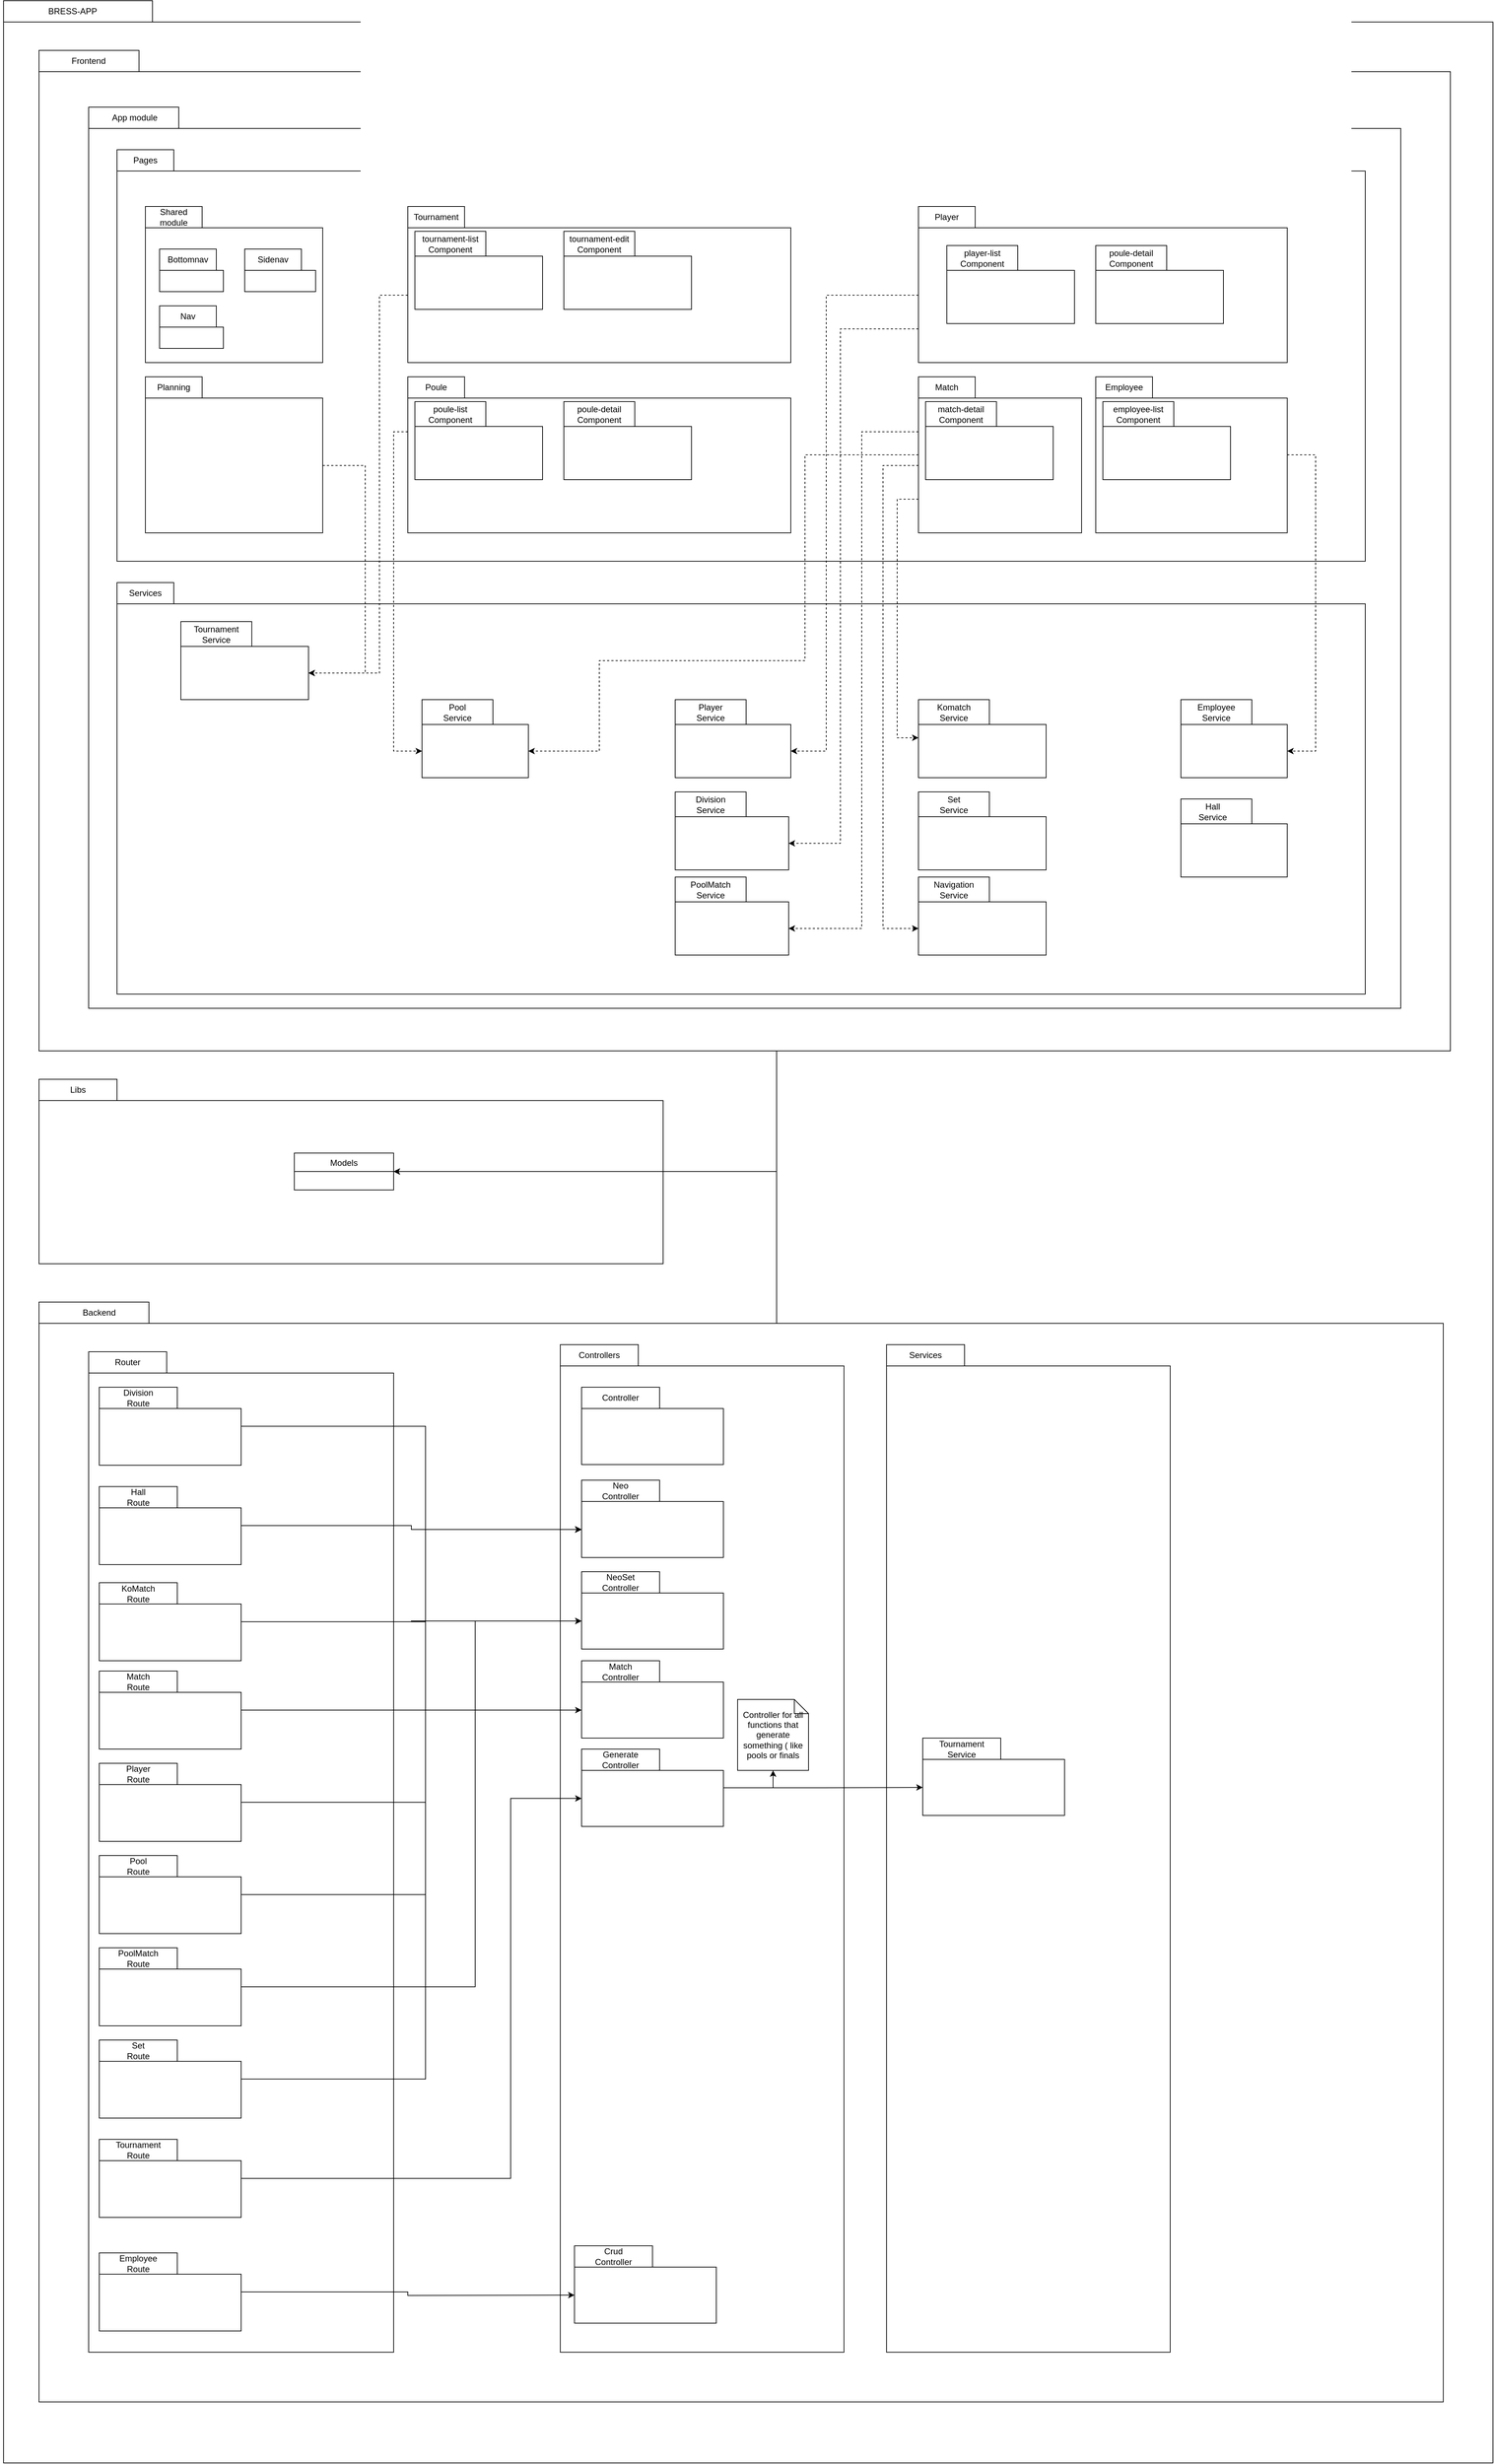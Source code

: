 <mxfile version="16.4.0" type="device"><diagram id="TVcF8Ab2vH-v50gYt-kZ" name="Page-1"><mxGraphModel dx="10307" dy="6936" grid="1" gridSize="10" guides="1" tooltips="1" connect="1" arrows="1" fold="1" page="1" pageScale="1" pageWidth="827" pageHeight="1169" math="0" shadow="0"><root><mxCell id="0"/><mxCell id="1" parent="0"/><mxCell id="Cl4Mh8rTHl_uKGD0696Y-5" value="" style="shape=folder;fontStyle=1;spacingTop=10;tabWidth=45;tabHeight=30;tabPosition=left;html=1;" vertex="1" parent="1"><mxGeometry x="-120" y="-80" width="2100" height="3470" as="geometry"/></mxCell><mxCell id="Cl4Mh8rTHl_uKGD0696Y-3" value="\" style="shape=folder;fontStyle=1;spacingTop=10;tabWidth=80;tabHeight=30;tabPosition=left;html=1;" vertex="1" parent="1"><mxGeometry x="-70" y="-10" width="1990" height="1410" as="geometry"/></mxCell><mxCell id="Cl4Mh8rTHl_uKGD0696Y-4" value="Frontend" style="text;html=1;strokeColor=none;fillColor=none;align=center;verticalAlign=middle;whiteSpace=wrap;rounded=0;" vertex="1" parent="1"><mxGeometry x="-70" y="-10" width="140" height="30" as="geometry"/></mxCell><mxCell id="yj6IoGAznvMuuo-gDIC5-1" value="" style="shape=folder;fontStyle=1;spacingTop=10;tabWidth=80;tabHeight=30;tabPosition=left;html=1;" parent="1" vertex="1"><mxGeometry y="70" width="1850" height="1270" as="geometry"/></mxCell><mxCell id="yj6IoGAznvMuuo-gDIC5-18" value="" style="shape=folder;fontStyle=1;spacingTop=10;tabWidth=80;tabHeight=30;tabPosition=left;html=1;" parent="1" vertex="1"><mxGeometry x="40" y="130" width="1760" height="580" as="geometry"/></mxCell><mxCell id="yj6IoGAznvMuuo-gDIC5-2" value="App module" style="text;html=1;strokeColor=none;fillColor=none;align=center;verticalAlign=middle;whiteSpace=wrap;rounded=0;" parent="1" vertex="1"><mxGeometry y="70" width="130" height="30" as="geometry"/></mxCell><mxCell id="yj6IoGAznvMuuo-gDIC5-3" value="" style="shape=folder;fontStyle=1;spacingTop=10;tabWidth=80;tabHeight=30;tabPosition=left;html=1;" parent="1" vertex="1"><mxGeometry x="80" y="210" width="250" height="220" as="geometry"/></mxCell><mxCell id="yj6IoGAznvMuuo-gDIC5-4" value="Shared module" style="text;html=1;strokeColor=none;fillColor=none;align=center;verticalAlign=middle;whiteSpace=wrap;rounded=0;" parent="1" vertex="1"><mxGeometry x="80" y="210" width="80" height="30" as="geometry"/></mxCell><mxCell id="yj6IoGAznvMuuo-gDIC5-5" value="" style="shape=folder;fontStyle=1;spacingTop=10;tabWidth=80;tabHeight=30;tabPosition=left;html=1;" parent="1" vertex="1"><mxGeometry x="100" y="270" width="90" height="60" as="geometry"/></mxCell><mxCell id="yj6IoGAznvMuuo-gDIC5-6" value="Bottomnav" style="text;html=1;strokeColor=none;fillColor=none;align=center;verticalAlign=middle;whiteSpace=wrap;rounded=0;" parent="1" vertex="1"><mxGeometry x="100" y="270" width="80" height="30" as="geometry"/></mxCell><mxCell id="yj6IoGAznvMuuo-gDIC5-7" value="" style="shape=folder;fontStyle=1;spacingTop=10;tabWidth=80;tabHeight=30;tabPosition=left;html=1;" parent="1" vertex="1"><mxGeometry x="100" y="350" width="90" height="60" as="geometry"/></mxCell><mxCell id="yj6IoGAznvMuuo-gDIC5-8" value="Nav" style="text;html=1;strokeColor=none;fillColor=none;align=center;verticalAlign=middle;whiteSpace=wrap;rounded=0;" parent="1" vertex="1"><mxGeometry x="100" y="350" width="80" height="30" as="geometry"/></mxCell><mxCell id="yj6IoGAznvMuuo-gDIC5-9" value="" style="shape=folder;fontStyle=1;spacingTop=10;tabWidth=80;tabHeight=30;tabPosition=left;html=1;" parent="1" vertex="1"><mxGeometry x="220" y="270" width="100" height="60" as="geometry"/></mxCell><mxCell id="yj6IoGAznvMuuo-gDIC5-10" value="Sidenav" style="text;html=1;strokeColor=none;fillColor=none;align=center;verticalAlign=middle;whiteSpace=wrap;rounded=0;" parent="1" vertex="1"><mxGeometry x="220" y="270" width="80" height="30" as="geometry"/></mxCell><mxCell id="yj6IoGAznvMuuo-gDIC5-12" value="" style="shape=folder;fontStyle=1;spacingTop=10;tabWidth=80;tabHeight=30;tabPosition=left;html=1;" parent="1" vertex="1"><mxGeometry x="450" y="210" width="540" height="220" as="geometry"/></mxCell><mxCell id="yj6IoGAznvMuuo-gDIC5-13" value="Tournament" style="text;html=1;strokeColor=none;fillColor=none;align=center;verticalAlign=middle;whiteSpace=wrap;rounded=0;" parent="1" vertex="1"><mxGeometry x="450" y="210" width="80" height="30" as="geometry"/></mxCell><mxCell id="yj6IoGAznvMuuo-gDIC5-14" value="" style="shape=folder;fontStyle=1;spacingTop=10;tabWidth=100;tabHeight=35;tabPosition=left;html=1;" parent="1" vertex="1"><mxGeometry x="460" y="245" width="180" height="110" as="geometry"/></mxCell><mxCell id="yj6IoGAznvMuuo-gDIC5-15" value="tournament-list&lt;br&gt;Component" style="text;html=1;strokeColor=none;fillColor=none;align=center;verticalAlign=middle;whiteSpace=wrap;rounded=0;" parent="1" vertex="1"><mxGeometry x="460" y="245" width="100" height="35" as="geometry"/></mxCell><mxCell id="yj6IoGAznvMuuo-gDIC5-16" value="" style="shape=folder;fontStyle=1;spacingTop=10;tabWidth=100;tabHeight=35;tabPosition=left;html=1;" parent="1" vertex="1"><mxGeometry x="670" y="245" width="180" height="110" as="geometry"/></mxCell><mxCell id="yj6IoGAznvMuuo-gDIC5-17" value="tournament-edit&lt;br&gt;Component" style="text;html=1;strokeColor=none;fillColor=none;align=center;verticalAlign=middle;whiteSpace=wrap;rounded=0;" parent="1" vertex="1"><mxGeometry x="670" y="245" width="100" height="35" as="geometry"/></mxCell><mxCell id="yj6IoGAznvMuuo-gDIC5-19" value="Pages" style="text;html=1;strokeColor=none;fillColor=none;align=center;verticalAlign=middle;whiteSpace=wrap;rounded=0;" parent="1" vertex="1"><mxGeometry x="40" y="130" width="80" height="30" as="geometry"/></mxCell><mxCell id="yj6IoGAznvMuuo-gDIC5-20" value="" style="shape=folder;fontStyle=1;spacingTop=10;tabWidth=80;tabHeight=30;tabPosition=left;html=1;" parent="1" vertex="1"><mxGeometry x="450" y="450" width="540" height="220" as="geometry"/></mxCell><mxCell id="yj6IoGAznvMuuo-gDIC5-21" value="Poule" style="text;html=1;strokeColor=none;fillColor=none;align=center;verticalAlign=middle;whiteSpace=wrap;rounded=0;" parent="1" vertex="1"><mxGeometry x="450" y="450" width="80" height="30" as="geometry"/></mxCell><mxCell id="yj6IoGAznvMuuo-gDIC5-22" value="" style="shape=folder;fontStyle=1;spacingTop=10;tabWidth=100;tabHeight=35;tabPosition=left;html=1;" parent="1" vertex="1"><mxGeometry x="460" y="485" width="180" height="110" as="geometry"/></mxCell><mxCell id="yj6IoGAznvMuuo-gDIC5-23" value="poule-list&lt;br&gt;Component" style="text;html=1;strokeColor=none;fillColor=none;align=center;verticalAlign=middle;whiteSpace=wrap;rounded=0;" parent="1" vertex="1"><mxGeometry x="460" y="485" width="100" height="35" as="geometry"/></mxCell><mxCell id="yj6IoGAznvMuuo-gDIC5-24" value="" style="shape=folder;fontStyle=1;spacingTop=10;tabWidth=100;tabHeight=35;tabPosition=left;html=1;" parent="1" vertex="1"><mxGeometry x="670" y="485" width="180" height="110" as="geometry"/></mxCell><mxCell id="yj6IoGAznvMuuo-gDIC5-25" value="poule-detail&lt;br&gt;Component" style="text;html=1;strokeColor=none;fillColor=none;align=center;verticalAlign=middle;whiteSpace=wrap;rounded=0;" parent="1" vertex="1"><mxGeometry x="670" y="485" width="100" height="35" as="geometry"/></mxCell><mxCell id="yj6IoGAznvMuuo-gDIC5-26" value="" style="shape=folder;fontStyle=1;spacingTop=10;tabWidth=80;tabHeight=30;tabPosition=left;html=1;" parent="1" vertex="1"><mxGeometry x="1170" y="210" width="520" height="220" as="geometry"/></mxCell><mxCell id="yj6IoGAznvMuuo-gDIC5-27" value="Player" style="text;html=1;strokeColor=none;fillColor=none;align=center;verticalAlign=middle;whiteSpace=wrap;rounded=0;" parent="1" vertex="1"><mxGeometry x="1170" y="210" width="80" height="30" as="geometry"/></mxCell><mxCell id="yj6IoGAznvMuuo-gDIC5-28" value="" style="shape=folder;fontStyle=1;spacingTop=10;tabWidth=100;tabHeight=35;tabPosition=left;html=1;" parent="1" vertex="1"><mxGeometry x="1210" y="265" width="180" height="110" as="geometry"/></mxCell><mxCell id="yj6IoGAznvMuuo-gDIC5-29" value="player-list&lt;br&gt;Component" style="text;html=1;strokeColor=none;fillColor=none;align=center;verticalAlign=middle;whiteSpace=wrap;rounded=0;" parent="1" vertex="1"><mxGeometry x="1210" y="265" width="100" height="35" as="geometry"/></mxCell><mxCell id="yj6IoGAznvMuuo-gDIC5-30" value="" style="shape=folder;fontStyle=1;spacingTop=10;tabWidth=100;tabHeight=35;tabPosition=left;html=1;" parent="1" vertex="1"><mxGeometry x="1420" y="265" width="180" height="110" as="geometry"/></mxCell><mxCell id="yj6IoGAznvMuuo-gDIC5-31" value="poule-detail&lt;br&gt;Component" style="text;html=1;strokeColor=none;fillColor=none;align=center;verticalAlign=middle;whiteSpace=wrap;rounded=0;" parent="1" vertex="1"><mxGeometry x="1420" y="265" width="100" height="35" as="geometry"/></mxCell><mxCell id="yj6IoGAznvMuuo-gDIC5-32" value="" style="shape=folder;fontStyle=1;spacingTop=10;tabWidth=80;tabHeight=30;tabPosition=left;html=1;" parent="1" vertex="1"><mxGeometry x="80" y="450" width="250" height="220" as="geometry"/></mxCell><mxCell id="yj6IoGAznvMuuo-gDIC5-33" value="Planning" style="text;html=1;strokeColor=none;fillColor=none;align=center;verticalAlign=middle;whiteSpace=wrap;rounded=0;" parent="1" vertex="1"><mxGeometry x="80" y="450" width="80" height="30" as="geometry"/></mxCell><mxCell id="yj6IoGAznvMuuo-gDIC5-43" value="" style="shape=folder;fontStyle=1;spacingTop=10;tabWidth=80;tabHeight=30;tabPosition=left;html=1;" parent="1" vertex="1"><mxGeometry x="1170" y="450" width="230" height="220" as="geometry"/></mxCell><mxCell id="yj6IoGAznvMuuo-gDIC5-44" value="Match" style="text;html=1;strokeColor=none;fillColor=none;align=center;verticalAlign=middle;whiteSpace=wrap;rounded=0;" parent="1" vertex="1"><mxGeometry x="1170" y="450" width="80" height="30" as="geometry"/></mxCell><mxCell id="yj6IoGAznvMuuo-gDIC5-45" value="" style="shape=folder;fontStyle=1;spacingTop=10;tabWidth=100;tabHeight=35;tabPosition=left;html=1;" parent="1" vertex="1"><mxGeometry x="1180" y="485" width="180" height="110" as="geometry"/></mxCell><mxCell id="yj6IoGAznvMuuo-gDIC5-46" value="match-detail&lt;br&gt;Component" style="text;html=1;strokeColor=none;fillColor=none;align=center;verticalAlign=middle;whiteSpace=wrap;rounded=0;" parent="1" vertex="1"><mxGeometry x="1180" y="485" width="100" height="35" as="geometry"/></mxCell><mxCell id="yj6IoGAznvMuuo-gDIC5-49" value="" style="shape=folder;fontStyle=1;spacingTop=10;tabWidth=80;tabHeight=30;tabPosition=left;html=1;" parent="1" vertex="1"><mxGeometry x="1420" y="450" width="270" height="220" as="geometry"/></mxCell><mxCell id="yj6IoGAznvMuuo-gDIC5-50" value="Employee" style="text;html=1;strokeColor=none;fillColor=none;align=center;verticalAlign=middle;whiteSpace=wrap;rounded=0;" parent="1" vertex="1"><mxGeometry x="1420" y="450" width="80" height="30" as="geometry"/></mxCell><mxCell id="yj6IoGAznvMuuo-gDIC5-51" value="" style="shape=folder;fontStyle=1;spacingTop=10;tabWidth=100;tabHeight=35;tabPosition=left;html=1;" parent="1" vertex="1"><mxGeometry x="1430" y="485" width="180" height="110" as="geometry"/></mxCell><mxCell id="yj6IoGAznvMuuo-gDIC5-52" value="employee-list&lt;br&gt;Component" style="text;html=1;strokeColor=none;fillColor=none;align=center;verticalAlign=middle;whiteSpace=wrap;rounded=0;" parent="1" vertex="1"><mxGeometry x="1430" y="485" width="100" height="35" as="geometry"/></mxCell><mxCell id="yj6IoGAznvMuuo-gDIC5-54" value="" style="shape=folder;fontStyle=1;spacingTop=10;tabWidth=80;tabHeight=30;tabPosition=left;html=1;" parent="1" vertex="1"><mxGeometry x="40" y="740" width="1760" height="580" as="geometry"/></mxCell><mxCell id="yj6IoGAznvMuuo-gDIC5-55" value="Services" style="text;html=1;strokeColor=none;fillColor=none;align=center;verticalAlign=middle;whiteSpace=wrap;rounded=0;" parent="1" vertex="1"><mxGeometry x="40" y="740" width="80" height="30" as="geometry"/></mxCell><mxCell id="yj6IoGAznvMuuo-gDIC5-90" style="edgeStyle=orthogonalEdgeStyle;rounded=0;orthogonalLoop=1;jettySize=auto;html=1;entryX=0;entryY=0;entryDx=0;entryDy=72.5;entryPerimeter=0;dashed=1;exitX=0;exitY=0;exitDx=0;exitDy=77.5;exitPerimeter=0;" parent="1" source="yj6IoGAznvMuuo-gDIC5-20" target="yj6IoGAznvMuuo-gDIC5-81" edge="1"><mxGeometry relative="1" as="geometry"><Array as="points"><mxPoint x="430" y="528"/><mxPoint x="430" y="978"/></Array></mxGeometry></mxCell><mxCell id="yj6IoGAznvMuuo-gDIC5-66" value="" style="shape=folder;fontStyle=1;spacingTop=10;tabWidth=100;tabHeight=35;tabPosition=left;html=1;" parent="1" vertex="1"><mxGeometry x="1540" y="905" width="150" height="110" as="geometry"/></mxCell><mxCell id="yj6IoGAznvMuuo-gDIC5-67" value="Employee&lt;br&gt;Service" style="text;html=1;strokeColor=none;fillColor=none;align=center;verticalAlign=middle;whiteSpace=wrap;rounded=0;" parent="1" vertex="1"><mxGeometry x="1540" y="905" width="100" height="35" as="geometry"/></mxCell><mxCell id="yj6IoGAznvMuuo-gDIC5-68" value="" style="shape=folder;fontStyle=1;spacingTop=10;tabWidth=100;tabHeight=35;tabPosition=left;html=1;" parent="1" vertex="1"><mxGeometry x="1540" y="1045" width="150" height="110" as="geometry"/></mxCell><mxCell id="yj6IoGAznvMuuo-gDIC5-69" value="Hall&lt;br&gt;Service" style="text;html=1;strokeColor=none;fillColor=none;align=center;verticalAlign=middle;whiteSpace=wrap;rounded=0;" parent="1" vertex="1"><mxGeometry x="1540" y="1045" width="90" height="35" as="geometry"/></mxCell><mxCell id="yj6IoGAznvMuuo-gDIC5-70" value="" style="shape=folder;fontStyle=1;spacingTop=10;tabWidth=100;tabHeight=35;tabPosition=left;html=1;" parent="1" vertex="1"><mxGeometry x="827" y="1035" width="160" height="110" as="geometry"/></mxCell><mxCell id="yj6IoGAznvMuuo-gDIC5-71" value="Division&lt;br&gt;Service" style="text;html=1;strokeColor=none;fillColor=none;align=center;verticalAlign=middle;whiteSpace=wrap;rounded=0;" parent="1" vertex="1"><mxGeometry x="827" y="1035" width="100" height="35" as="geometry"/></mxCell><mxCell id="yj6IoGAznvMuuo-gDIC5-73" value="" style="shape=folder;fontStyle=1;spacingTop=10;tabWidth=100;tabHeight=35;tabPosition=left;html=1;" parent="1" vertex="1"><mxGeometry x="1170" y="905" width="180" height="110" as="geometry"/></mxCell><mxCell id="yj6IoGAznvMuuo-gDIC5-74" value="Komatch&lt;br&gt;Service" style="text;html=1;strokeColor=none;fillColor=none;align=center;verticalAlign=middle;whiteSpace=wrap;rounded=0;" parent="1" vertex="1"><mxGeometry x="1170" y="905" width="100" height="35" as="geometry"/></mxCell><mxCell id="yj6IoGAznvMuuo-gDIC5-75" value="" style="shape=folder;fontStyle=1;spacingTop=10;tabWidth=100;tabHeight=35;tabPosition=left;html=1;" parent="1" vertex="1"><mxGeometry x="1170" y="1155" width="180" height="110" as="geometry"/></mxCell><mxCell id="yj6IoGAznvMuuo-gDIC5-76" value="Navigation&lt;br&gt;Service" style="text;html=1;strokeColor=none;fillColor=none;align=center;verticalAlign=middle;whiteSpace=wrap;rounded=0;" parent="1" vertex="1"><mxGeometry x="1170" y="1155" width="100" height="35" as="geometry"/></mxCell><mxCell id="yj6IoGAznvMuuo-gDIC5-77" value="" style="shape=folder;fontStyle=1;spacingTop=10;tabWidth=100;tabHeight=35;tabPosition=left;html=1;" parent="1" vertex="1"><mxGeometry x="827" y="905" width="163" height="110" as="geometry"/></mxCell><mxCell id="yj6IoGAznvMuuo-gDIC5-78" value="Player&lt;br&gt;Service" style="text;html=1;strokeColor=none;fillColor=none;align=center;verticalAlign=middle;whiteSpace=wrap;rounded=0;" parent="1" vertex="1"><mxGeometry x="827" y="905" width="100" height="35" as="geometry"/></mxCell><mxCell id="yj6IoGAznvMuuo-gDIC5-79" value="" style="shape=folder;fontStyle=1;spacingTop=10;tabWidth=100;tabHeight=35;tabPosition=left;html=1;" parent="1" vertex="1"><mxGeometry x="827" y="1155" width="160" height="110" as="geometry"/></mxCell><mxCell id="yj6IoGAznvMuuo-gDIC5-80" value="PoolMatch&lt;br&gt;Service" style="text;html=1;strokeColor=none;fillColor=none;align=center;verticalAlign=middle;whiteSpace=wrap;rounded=0;" parent="1" vertex="1"><mxGeometry x="827" y="1155" width="100" height="35" as="geometry"/></mxCell><mxCell id="yj6IoGAznvMuuo-gDIC5-81" value="" style="shape=folder;fontStyle=1;spacingTop=10;tabWidth=100;tabHeight=35;tabPosition=left;html=1;" parent="1" vertex="1"><mxGeometry x="470" y="905" width="150" height="110" as="geometry"/></mxCell><mxCell id="yj6IoGAznvMuuo-gDIC5-82" value="Pool&lt;br&gt;Service" style="text;html=1;strokeColor=none;fillColor=none;align=center;verticalAlign=middle;whiteSpace=wrap;rounded=0;" parent="1" vertex="1"><mxGeometry x="470" y="905" width="100" height="35" as="geometry"/></mxCell><mxCell id="yj6IoGAznvMuuo-gDIC5-83" value="" style="shape=folder;fontStyle=1;spacingTop=10;tabWidth=100;tabHeight=35;tabPosition=left;html=1;" parent="1" vertex="1"><mxGeometry x="1170" y="1035" width="180" height="110" as="geometry"/></mxCell><mxCell id="yj6IoGAznvMuuo-gDIC5-84" value="Set&lt;br&gt;Service" style="text;html=1;strokeColor=none;fillColor=none;align=center;verticalAlign=middle;whiteSpace=wrap;rounded=0;" parent="1" vertex="1"><mxGeometry x="1170" y="1035" width="100" height="35" as="geometry"/></mxCell><mxCell id="yj6IoGAznvMuuo-gDIC5-89" style="edgeStyle=orthogonalEdgeStyle;rounded=0;orthogonalLoop=1;jettySize=auto;html=1;entryX=0;entryY=0;entryDx=180;entryDy=72.5;entryPerimeter=0;dashed=1;exitX=0;exitY=0;exitDx=250;exitDy=125;exitPerimeter=0;" parent="1" source="yj6IoGAznvMuuo-gDIC5-32" target="yj6IoGAznvMuuo-gDIC5-85" edge="1"><mxGeometry relative="1" as="geometry"><Array as="points"><mxPoint x="390" y="575"/><mxPoint x="390" y="868"/></Array><mxPoint x="350" y="575" as="sourcePoint"/></mxGeometry></mxCell><mxCell id="yj6IoGAznvMuuo-gDIC5-85" value="" style="shape=folder;fontStyle=1;spacingTop=10;tabWidth=100;tabHeight=35;tabPosition=left;html=1;" parent="1" vertex="1"><mxGeometry x="130" y="795" width="180" height="110" as="geometry"/></mxCell><mxCell id="yj6IoGAznvMuuo-gDIC5-86" value="Tournament&lt;br&gt;Service" style="text;html=1;strokeColor=none;fillColor=none;align=center;verticalAlign=middle;whiteSpace=wrap;rounded=0;" parent="1" vertex="1"><mxGeometry x="130" y="795" width="100" height="35" as="geometry"/></mxCell><mxCell id="yj6IoGAznvMuuo-gDIC5-93" style="edgeStyle=orthogonalEdgeStyle;rounded=0;orthogonalLoop=1;jettySize=auto;html=1;entryX=0;entryY=0;entryDx=180;entryDy=72.5;entryPerimeter=0;dashed=1;exitX=0;exitY=0;exitDx=0;exitDy=125;exitPerimeter=0;" parent="1" source="yj6IoGAznvMuuo-gDIC5-12" target="yj6IoGAznvMuuo-gDIC5-85" edge="1"><mxGeometry relative="1" as="geometry"><Array as="points"><mxPoint x="410" y="335"/><mxPoint x="410" y="868"/></Array></mxGeometry></mxCell><mxCell id="yj6IoGAznvMuuo-gDIC5-96" style="edgeStyle=orthogonalEdgeStyle;rounded=0;orthogonalLoop=1;jettySize=auto;html=1;entryX=0;entryY=0;entryDx=163.0;entryDy=72.5;entryPerimeter=0;dashed=1;exitX=0;exitY=0;exitDx=0;exitDy=125;exitPerimeter=0;" parent="1" source="yj6IoGAznvMuuo-gDIC5-26" target="yj6IoGAznvMuuo-gDIC5-77" edge="1"><mxGeometry relative="1" as="geometry"><Array as="points"><mxPoint x="1040" y="335"/><mxPoint x="1040" y="978"/></Array></mxGeometry></mxCell><mxCell id="yj6IoGAznvMuuo-gDIC5-98" style="edgeStyle=orthogonalEdgeStyle;rounded=0;orthogonalLoop=1;jettySize=auto;html=1;entryX=0;entryY=0;entryDx=160;entryDy=72.5;entryPerimeter=0;dashed=1;exitX=0;exitY=0;exitDx=0;exitDy=77.5;exitPerimeter=0;" parent="1" source="yj6IoGAznvMuuo-gDIC5-43" target="yj6IoGAznvMuuo-gDIC5-79" edge="1"><mxGeometry relative="1" as="geometry"><Array as="points"><mxPoint x="1090" y="527"/><mxPoint x="1090" y="1228"/></Array></mxGeometry></mxCell><mxCell id="yj6IoGAznvMuuo-gDIC5-100" style="edgeStyle=orthogonalEdgeStyle;rounded=0;orthogonalLoop=1;jettySize=auto;html=1;entryX=0;entryY=0;entryDx=160;entryDy=72.5;entryPerimeter=0;dashed=1;exitX=0;exitY=0;exitDx=0;exitDy=172.5;exitPerimeter=0;" parent="1" source="yj6IoGAznvMuuo-gDIC5-26" target="yj6IoGAznvMuuo-gDIC5-70" edge="1"><mxGeometry relative="1" as="geometry"><mxPoint x="1070.0" y="345" as="sourcePoint"/><mxPoint x="1000.0" y="862.5" as="targetPoint"/><Array as="points"><mxPoint x="1060" y="382"/><mxPoint x="1060" y="1108"/></Array></mxGeometry></mxCell><mxCell id="yj6IoGAznvMuuo-gDIC5-103" style="edgeStyle=orthogonalEdgeStyle;rounded=0;orthogonalLoop=1;jettySize=auto;html=1;entryX=0;entryY=0;entryDx=0;entryDy=53.75;entryPerimeter=0;dashed=1;exitX=0;exitY=0;exitDx=0;exitDy=172.5;exitPerimeter=0;" parent="1" source="yj6IoGAznvMuuo-gDIC5-43" target="yj6IoGAznvMuuo-gDIC5-73" edge="1"><mxGeometry relative="1" as="geometry"><Array as="points"><mxPoint x="1140" y="623"/><mxPoint x="1140" y="959"/></Array></mxGeometry></mxCell><mxCell id="yj6IoGAznvMuuo-gDIC5-104" style="edgeStyle=orthogonalEdgeStyle;rounded=0;orthogonalLoop=1;jettySize=auto;html=1;entryX=0;entryY=0;entryDx=0;entryDy=72.5;entryPerimeter=0;dashed=1;exitX=0;exitY=0;exitDx=0;exitDy=125;exitPerimeter=0;" parent="1" source="yj6IoGAznvMuuo-gDIC5-43" target="yj6IoGAznvMuuo-gDIC5-75" edge="1"><mxGeometry relative="1" as="geometry"><Array as="points"><mxPoint x="1120" y="575"/><mxPoint x="1120" y="1228"/></Array></mxGeometry></mxCell><mxCell id="yj6IoGAznvMuuo-gDIC5-106" style="edgeStyle=orthogonalEdgeStyle;rounded=0;orthogonalLoop=1;jettySize=auto;html=1;entryX=0;entryY=0;entryDx=150;entryDy=72.5;entryPerimeter=0;dashed=1;" parent="1" source="yj6IoGAznvMuuo-gDIC5-49" target="yj6IoGAznvMuuo-gDIC5-66" edge="1"><mxGeometry relative="1" as="geometry"><Array as="points"><mxPoint x="1730" y="560.0"/><mxPoint x="1730" y="978"/></Array></mxGeometry></mxCell><mxCell id="yj6IoGAznvMuuo-gDIC5-112" style="edgeStyle=orthogonalEdgeStyle;rounded=0;orthogonalLoop=1;jettySize=auto;html=1;entryX=0;entryY=0;entryDx=150;entryDy=72.5;dashed=1;entryPerimeter=0;" parent="1" source="yj6IoGAznvMuuo-gDIC5-43" target="yj6IoGAznvMuuo-gDIC5-81" edge="1"><mxGeometry relative="1" as="geometry"><Array as="points"><mxPoint x="1010" y="560"/><mxPoint x="1010" y="850"/><mxPoint x="720" y="850"/><mxPoint x="720" y="978"/></Array></mxGeometry></mxCell><mxCell id="Cl4Mh8rTHl_uKGD0696Y-1" value="" style="shape=folder;fontStyle=1;spacingTop=10;tabWidth=100;tabHeight=30;tabPosition=left;html=1;" vertex="1" parent="1"><mxGeometry x="-70" y="1754" width="1980" height="1550" as="geometry"/></mxCell><mxCell id="Cl4Mh8rTHl_uKGD0696Y-2" value="Backend" style="text;html=1;strokeColor=none;fillColor=none;align=center;verticalAlign=middle;whiteSpace=wrap;rounded=0;" vertex="1" parent="1"><mxGeometry x="-70" y="1754" width="170" height="30" as="geometry"/></mxCell><mxCell id="Cl4Mh8rTHl_uKGD0696Y-6" value="BRESS-APP" style="text;html=1;strokeColor=none;fillColor=none;align=center;verticalAlign=middle;whiteSpace=wrap;rounded=0;" vertex="1" parent="1"><mxGeometry x="-125" y="-80" width="205" height="30" as="geometry"/></mxCell><mxCell id="Cl4Mh8rTHl_uKGD0696Y-8" value="" style="shape=folder;fontStyle=1;spacingTop=10;tabWidth=110;tabHeight=30;tabPosition=left;html=1;" vertex="1" parent="1"><mxGeometry x="665" y="1814" width="400" height="1420" as="geometry"/></mxCell><mxCell id="Cl4Mh8rTHl_uKGD0696Y-9" value="Controllers" style="text;html=1;strokeColor=none;fillColor=none;align=center;verticalAlign=middle;whiteSpace=wrap;rounded=0;" vertex="1" parent="1"><mxGeometry x="665" y="1814" width="110" height="30" as="geometry"/></mxCell><mxCell id="Cl4Mh8rTHl_uKGD0696Y-10" value="" style="shape=folder;fontStyle=1;spacingTop=10;tabWidth=110;tabHeight=30;tabPosition=left;html=1;" vertex="1" parent="1"><mxGeometry y="1824" width="430" height="1410" as="geometry"/></mxCell><mxCell id="Cl4Mh8rTHl_uKGD0696Y-11" value="Router" style="text;html=1;strokeColor=none;fillColor=none;align=center;verticalAlign=middle;whiteSpace=wrap;rounded=0;" vertex="1" parent="1"><mxGeometry y="1824" width="110" height="30" as="geometry"/></mxCell><mxCell id="Cl4Mh8rTHl_uKGD0696Y-16" value="" style="shape=folder;fontStyle=1;spacingTop=10;tabWidth=110;tabHeight=30;tabPosition=left;html=1;" vertex="1" parent="1"><mxGeometry x="695" y="2005" width="200" height="109" as="geometry"/></mxCell><mxCell id="Cl4Mh8rTHl_uKGD0696Y-28" style="edgeStyle=orthogonalEdgeStyle;rounded=0;orthogonalLoop=1;jettySize=auto;html=1;entryX=0;entryY=0;entryDx=0;entryDy=69.5;entryPerimeter=0;" edge="1" parent="1" source="Cl4Mh8rTHl_uKGD0696Y-18" target="Cl4Mh8rTHl_uKGD0696Y-16"><mxGeometry relative="1" as="geometry"><Array as="points"><mxPoint x="475" y="1929"/><mxPoint x="475" y="2075"/></Array></mxGeometry></mxCell><mxCell id="Cl4Mh8rTHl_uKGD0696Y-18" value="" style="shape=folder;fontStyle=1;spacingTop=10;tabWidth=110;tabHeight=30;tabPosition=left;html=1;" vertex="1" parent="1"><mxGeometry x="15" y="1874" width="200" height="110" as="geometry"/></mxCell><mxCell id="Cl4Mh8rTHl_uKGD0696Y-19" value="Division&lt;br&gt;Route" style="text;html=1;strokeColor=none;fillColor=none;align=center;verticalAlign=middle;whiteSpace=wrap;rounded=0;" vertex="1" parent="1"><mxGeometry x="15" y="1874" width="110" height="30" as="geometry"/></mxCell><mxCell id="Cl4Mh8rTHl_uKGD0696Y-21" value="Neo&lt;br&gt;Controller" style="text;html=1;strokeColor=none;fillColor=none;align=center;verticalAlign=middle;whiteSpace=wrap;rounded=0;" vertex="1" parent="1"><mxGeometry x="695" y="2005" width="110" height="30" as="geometry"/></mxCell><mxCell id="Cl4Mh8rTHl_uKGD0696Y-29" style="edgeStyle=orthogonalEdgeStyle;rounded=0;orthogonalLoop=1;jettySize=auto;html=1;entryX=0;entryY=0;entryDx=0;entryDy=69.5;entryPerimeter=0;" edge="1" parent="1" source="Cl4Mh8rTHl_uKGD0696Y-23"><mxGeometry relative="1" as="geometry"><mxPoint x="685" y="3153.5" as="targetPoint"/></mxGeometry></mxCell><mxCell id="Cl4Mh8rTHl_uKGD0696Y-23" value="" style="shape=folder;fontStyle=1;spacingTop=10;tabWidth=110;tabHeight=30;tabPosition=left;html=1;" vertex="1" parent="1"><mxGeometry x="15" y="3094" width="200" height="110" as="geometry"/></mxCell><mxCell id="Cl4Mh8rTHl_uKGD0696Y-24" value="Employee&lt;br&gt;Route" style="text;html=1;strokeColor=none;fillColor=none;align=center;verticalAlign=middle;whiteSpace=wrap;rounded=0;" vertex="1" parent="1"><mxGeometry x="15" y="3094" width="110" height="30" as="geometry"/></mxCell><mxCell id="Cl4Mh8rTHl_uKGD0696Y-26" value="" style="shape=folder;fontStyle=1;spacingTop=10;tabWidth=110;tabHeight=30;tabPosition=left;html=1;" vertex="1" parent="1"><mxGeometry x="695" y="1874" width="200" height="109" as="geometry"/></mxCell><mxCell id="Cl4Mh8rTHl_uKGD0696Y-27" value="Controller" style="text;html=1;strokeColor=none;fillColor=none;align=center;verticalAlign=middle;whiteSpace=wrap;rounded=0;" vertex="1" parent="1"><mxGeometry x="695" y="1874" width="110" height="30" as="geometry"/></mxCell><mxCell id="Cl4Mh8rTHl_uKGD0696Y-35" style="edgeStyle=orthogonalEdgeStyle;rounded=0;orthogonalLoop=1;jettySize=auto;html=1;entryX=0;entryY=0;entryDx=0;entryDy=69.5;entryPerimeter=0;" edge="1" parent="1" source="Cl4Mh8rTHl_uKGD0696Y-31" target="Cl4Mh8rTHl_uKGD0696Y-16"><mxGeometry relative="1" as="geometry"/></mxCell><mxCell id="Cl4Mh8rTHl_uKGD0696Y-31" value="" style="shape=folder;fontStyle=1;spacingTop=10;tabWidth=110;tabHeight=30;tabPosition=left;html=1;" vertex="1" parent="1"><mxGeometry x="15" y="2014" width="200" height="110" as="geometry"/></mxCell><mxCell id="Cl4Mh8rTHl_uKGD0696Y-32" value="Hall&lt;br&gt;Route" style="text;html=1;strokeColor=none;fillColor=none;align=center;verticalAlign=middle;whiteSpace=wrap;rounded=0;" vertex="1" parent="1"><mxGeometry x="15" y="2014" width="110" height="30" as="geometry"/></mxCell><mxCell id="Cl4Mh8rTHl_uKGD0696Y-33" value="" style="shape=folder;fontStyle=1;spacingTop=10;tabWidth=110;tabHeight=30;tabPosition=left;html=1;" vertex="1" parent="1"><mxGeometry x="685" y="3084" width="200" height="109" as="geometry"/></mxCell><mxCell id="Cl4Mh8rTHl_uKGD0696Y-34" value="Crud&lt;br&gt;Controller" style="text;html=1;strokeColor=none;fillColor=none;align=center;verticalAlign=middle;whiteSpace=wrap;rounded=0;" vertex="1" parent="1"><mxGeometry x="685" y="3084" width="110" height="30" as="geometry"/></mxCell><mxCell id="Cl4Mh8rTHl_uKGD0696Y-38" style="edgeStyle=orthogonalEdgeStyle;rounded=0;orthogonalLoop=1;jettySize=auto;html=1;entryX=0;entryY=0;entryDx=0;entryDy=69.5;entryPerimeter=0;" edge="1" parent="1" source="Cl4Mh8rTHl_uKGD0696Y-36" target="Cl4Mh8rTHl_uKGD0696Y-16"><mxGeometry relative="1" as="geometry"><Array as="points"><mxPoint x="475" y="2205"/><mxPoint x="475" y="2075"/></Array></mxGeometry></mxCell><mxCell id="Cl4Mh8rTHl_uKGD0696Y-41" style="edgeStyle=orthogonalEdgeStyle;rounded=0;orthogonalLoop=1;jettySize=auto;html=1;entryX=0;entryY=0;entryDx=0;entryDy=69.5;entryPerimeter=0;" edge="1" parent="1" source="Cl4Mh8rTHl_uKGD0696Y-36" target="Cl4Mh8rTHl_uKGD0696Y-39"><mxGeometry relative="1" as="geometry"/></mxCell><mxCell id="Cl4Mh8rTHl_uKGD0696Y-36" value="" style="shape=folder;fontStyle=1;spacingTop=10;tabWidth=110;tabHeight=30;tabPosition=left;html=1;" vertex="1" parent="1"><mxGeometry x="15" y="2149.5" width="200" height="110" as="geometry"/></mxCell><mxCell id="Cl4Mh8rTHl_uKGD0696Y-37" value="KoMatch&lt;br&gt;Route" style="text;html=1;strokeColor=none;fillColor=none;align=center;verticalAlign=middle;whiteSpace=wrap;rounded=0;" vertex="1" parent="1"><mxGeometry x="15" y="2149.5" width="110" height="30" as="geometry"/></mxCell><mxCell id="Cl4Mh8rTHl_uKGD0696Y-39" value="" style="shape=folder;fontStyle=1;spacingTop=10;tabWidth=110;tabHeight=30;tabPosition=left;html=1;" vertex="1" parent="1"><mxGeometry x="695" y="2134" width="200" height="109" as="geometry"/></mxCell><mxCell id="Cl4Mh8rTHl_uKGD0696Y-40" value="NeoSet&lt;br&gt;Controller" style="text;html=1;strokeColor=none;fillColor=none;align=center;verticalAlign=middle;whiteSpace=wrap;rounded=0;" vertex="1" parent="1"><mxGeometry x="695" y="2134" width="110" height="30" as="geometry"/></mxCell><mxCell id="Cl4Mh8rTHl_uKGD0696Y-46" style="edgeStyle=orthogonalEdgeStyle;rounded=0;orthogonalLoop=1;jettySize=auto;html=1;entryX=0;entryY=0;entryDx=0;entryDy=69.5;entryPerimeter=0;" edge="1" parent="1" source="Cl4Mh8rTHl_uKGD0696Y-42" target="Cl4Mh8rTHl_uKGD0696Y-44"><mxGeometry relative="1" as="geometry"/></mxCell><mxCell id="Cl4Mh8rTHl_uKGD0696Y-42" value="" style="shape=folder;fontStyle=1;spacingTop=10;tabWidth=110;tabHeight=30;tabPosition=left;html=1;" vertex="1" parent="1"><mxGeometry x="15" y="2274" width="200" height="110" as="geometry"/></mxCell><mxCell id="Cl4Mh8rTHl_uKGD0696Y-43" value="Match&lt;br&gt;Route" style="text;html=1;strokeColor=none;fillColor=none;align=center;verticalAlign=middle;whiteSpace=wrap;rounded=0;" vertex="1" parent="1"><mxGeometry x="15" y="2274" width="110" height="30" as="geometry"/></mxCell><mxCell id="Cl4Mh8rTHl_uKGD0696Y-44" value="" style="shape=folder;fontStyle=1;spacingTop=10;tabWidth=110;tabHeight=30;tabPosition=left;html=1;" vertex="1" parent="1"><mxGeometry x="695" y="2259.5" width="200" height="109" as="geometry"/></mxCell><mxCell id="Cl4Mh8rTHl_uKGD0696Y-45" value="Match&lt;br&gt;Controller" style="text;html=1;strokeColor=none;fillColor=none;align=center;verticalAlign=middle;whiteSpace=wrap;rounded=0;" vertex="1" parent="1"><mxGeometry x="695" y="2259.5" width="110" height="30" as="geometry"/></mxCell><mxCell id="Cl4Mh8rTHl_uKGD0696Y-49" style="edgeStyle=orthogonalEdgeStyle;rounded=0;orthogonalLoop=1;jettySize=auto;html=1;entryX=0;entryY=0;entryDx=0;entryDy=69.5;entryPerimeter=0;" edge="1" parent="1" source="Cl4Mh8rTHl_uKGD0696Y-47" target="Cl4Mh8rTHl_uKGD0696Y-16"><mxGeometry relative="1" as="geometry"><Array as="points"><mxPoint x="475" y="2459"/><mxPoint x="475" y="2075"/></Array></mxGeometry></mxCell><mxCell id="Cl4Mh8rTHl_uKGD0696Y-47" value="" style="shape=folder;fontStyle=1;spacingTop=10;tabWidth=110;tabHeight=30;tabPosition=left;html=1;" vertex="1" parent="1"><mxGeometry x="15" y="2404" width="200" height="110" as="geometry"/></mxCell><mxCell id="Cl4Mh8rTHl_uKGD0696Y-48" value="Player&lt;br&gt;Route" style="text;html=1;strokeColor=none;fillColor=none;align=center;verticalAlign=middle;whiteSpace=wrap;rounded=0;" vertex="1" parent="1"><mxGeometry x="15" y="2404" width="110" height="30" as="geometry"/></mxCell><mxCell id="Cl4Mh8rTHl_uKGD0696Y-52" style="edgeStyle=orthogonalEdgeStyle;rounded=0;orthogonalLoop=1;jettySize=auto;html=1;entryX=0;entryY=0;entryDx=0;entryDy=69.5;entryPerimeter=0;" edge="1" parent="1" source="Cl4Mh8rTHl_uKGD0696Y-50" target="Cl4Mh8rTHl_uKGD0696Y-16"><mxGeometry relative="1" as="geometry"><Array as="points"><mxPoint x="475" y="2589"/><mxPoint x="475" y="2075"/></Array></mxGeometry></mxCell><mxCell id="Cl4Mh8rTHl_uKGD0696Y-50" value="" style="shape=folder;fontStyle=1;spacingTop=10;tabWidth=110;tabHeight=30;tabPosition=left;html=1;" vertex="1" parent="1"><mxGeometry x="15" y="2534" width="200" height="110" as="geometry"/></mxCell><mxCell id="Cl4Mh8rTHl_uKGD0696Y-51" value="Pool&lt;br&gt;Route" style="text;html=1;strokeColor=none;fillColor=none;align=center;verticalAlign=middle;whiteSpace=wrap;rounded=0;" vertex="1" parent="1"><mxGeometry x="15" y="2534" width="110" height="30" as="geometry"/></mxCell><mxCell id="Cl4Mh8rTHl_uKGD0696Y-55" style="edgeStyle=orthogonalEdgeStyle;rounded=0;orthogonalLoop=1;jettySize=auto;html=1;entryX=0;entryY=0;entryDx=0;entryDy=69.5;entryPerimeter=0;" edge="1" parent="1" source="Cl4Mh8rTHl_uKGD0696Y-53" target="Cl4Mh8rTHl_uKGD0696Y-39"><mxGeometry relative="1" as="geometry"><Array as="points"><mxPoint x="545" y="2719"/><mxPoint x="545" y="2203"/></Array></mxGeometry></mxCell><mxCell id="Cl4Mh8rTHl_uKGD0696Y-53" value="" style="shape=folder;fontStyle=1;spacingTop=10;tabWidth=110;tabHeight=30;tabPosition=left;html=1;" vertex="1" parent="1"><mxGeometry x="15" y="2664" width="200" height="110" as="geometry"/></mxCell><mxCell id="Cl4Mh8rTHl_uKGD0696Y-54" value="PoolMatch&lt;br&gt;Route" style="text;html=1;strokeColor=none;fillColor=none;align=center;verticalAlign=middle;whiteSpace=wrap;rounded=0;" vertex="1" parent="1"><mxGeometry x="15" y="2664" width="110" height="30" as="geometry"/></mxCell><mxCell id="Cl4Mh8rTHl_uKGD0696Y-58" style="edgeStyle=orthogonalEdgeStyle;rounded=0;orthogonalLoop=1;jettySize=auto;html=1;entryX=0;entryY=0;entryDx=0;entryDy=69.5;entryPerimeter=0;" edge="1" parent="1" source="Cl4Mh8rTHl_uKGD0696Y-56" target="Cl4Mh8rTHl_uKGD0696Y-16"><mxGeometry relative="1" as="geometry"><Array as="points"><mxPoint x="475" y="2849"/><mxPoint x="475" y="2075"/></Array></mxGeometry></mxCell><mxCell id="Cl4Mh8rTHl_uKGD0696Y-56" value="" style="shape=folder;fontStyle=1;spacingTop=10;tabWidth=110;tabHeight=30;tabPosition=left;html=1;" vertex="1" parent="1"><mxGeometry x="15" y="2794" width="200" height="110" as="geometry"/></mxCell><mxCell id="Cl4Mh8rTHl_uKGD0696Y-57" value="Set&lt;br&gt;Route" style="text;html=1;strokeColor=none;fillColor=none;align=center;verticalAlign=middle;whiteSpace=wrap;rounded=0;" vertex="1" parent="1"><mxGeometry x="15" y="2794" width="110" height="30" as="geometry"/></mxCell><mxCell id="Cl4Mh8rTHl_uKGD0696Y-66" style="edgeStyle=orthogonalEdgeStyle;rounded=0;orthogonalLoop=1;jettySize=auto;html=1;entryX=0;entryY=0;entryDx=0;entryDy=69.5;entryPerimeter=0;" edge="1" parent="1" source="Cl4Mh8rTHl_uKGD0696Y-59" target="Cl4Mh8rTHl_uKGD0696Y-61"><mxGeometry relative="1" as="geometry"><Array as="points"><mxPoint x="595" y="2989"/><mxPoint x="595" y="2454"/></Array></mxGeometry></mxCell><mxCell id="Cl4Mh8rTHl_uKGD0696Y-59" value="" style="shape=folder;fontStyle=1;spacingTop=10;tabWidth=110;tabHeight=30;tabPosition=left;html=1;" vertex="1" parent="1"><mxGeometry x="15" y="2934" width="200" height="110" as="geometry"/></mxCell><mxCell id="Cl4Mh8rTHl_uKGD0696Y-60" value="Tournament&lt;br&gt;Route" style="text;html=1;strokeColor=none;fillColor=none;align=center;verticalAlign=middle;whiteSpace=wrap;rounded=0;" vertex="1" parent="1"><mxGeometry x="15" y="2934" width="110" height="30" as="geometry"/></mxCell><mxCell id="Cl4Mh8rTHl_uKGD0696Y-65" style="edgeStyle=orthogonalEdgeStyle;rounded=0;orthogonalLoop=1;jettySize=auto;html=1;entryX=0.5;entryY=1;entryDx=0;entryDy=0;entryPerimeter=0;" edge="1" parent="1" source="Cl4Mh8rTHl_uKGD0696Y-61" target="Cl4Mh8rTHl_uKGD0696Y-63"><mxGeometry relative="1" as="geometry"/></mxCell><mxCell id="Cl4Mh8rTHl_uKGD0696Y-61" value="" style="shape=folder;fontStyle=1;spacingTop=10;tabWidth=110;tabHeight=30;tabPosition=left;html=1;" vertex="1" parent="1"><mxGeometry x="695" y="2384" width="200" height="109" as="geometry"/></mxCell><mxCell id="Cl4Mh8rTHl_uKGD0696Y-62" value="Generate&lt;br&gt;Controller" style="text;html=1;strokeColor=none;fillColor=none;align=center;verticalAlign=middle;whiteSpace=wrap;rounded=0;" vertex="1" parent="1"><mxGeometry x="695" y="2384" width="110" height="30" as="geometry"/></mxCell><mxCell id="Cl4Mh8rTHl_uKGD0696Y-63" value="Controller for all functions that generate something ( like pools or finals" style="shape=note;size=20;whiteSpace=wrap;html=1;" vertex="1" parent="1"><mxGeometry x="915" y="2314" width="100" height="100" as="geometry"/></mxCell><mxCell id="Cl4Mh8rTHl_uKGD0696Y-68" value="" style="shape=folder;fontStyle=1;spacingTop=10;tabWidth=110;tabHeight=30;tabPosition=left;html=1;" vertex="1" parent="1"><mxGeometry x="1125" y="1814" width="400" height="1420" as="geometry"/></mxCell><mxCell id="Cl4Mh8rTHl_uKGD0696Y-69" value="Services" style="text;html=1;strokeColor=none;fillColor=none;align=center;verticalAlign=middle;whiteSpace=wrap;rounded=0;" vertex="1" parent="1"><mxGeometry x="1125" y="1814" width="110" height="30" as="geometry"/></mxCell><mxCell id="Cl4Mh8rTHl_uKGD0696Y-70" value="" style="shape=folder;fontStyle=1;spacingTop=10;tabWidth=110;tabHeight=30;tabPosition=left;html=1;" vertex="1" parent="1"><mxGeometry x="1176" y="2368.5" width="200" height="109" as="geometry"/></mxCell><mxCell id="Cl4Mh8rTHl_uKGD0696Y-71" value="Tournament&lt;br&gt;Service" style="text;html=1;strokeColor=none;fillColor=none;align=center;verticalAlign=middle;whiteSpace=wrap;rounded=0;" vertex="1" parent="1"><mxGeometry x="1176" y="2368.5" width="110" height="30" as="geometry"/></mxCell><mxCell id="Cl4Mh8rTHl_uKGD0696Y-72" style="edgeStyle=orthogonalEdgeStyle;rounded=0;orthogonalLoop=1;jettySize=auto;html=1;entryX=0;entryY=0;entryDx=0;entryDy=69.5;entryPerimeter=0;" edge="1" parent="1" source="Cl4Mh8rTHl_uKGD0696Y-61" target="Cl4Mh8rTHl_uKGD0696Y-70"><mxGeometry relative="1" as="geometry"/></mxCell><mxCell id="Cl4Mh8rTHl_uKGD0696Y-74" value="" style="shape=folder;fontStyle=1;spacingTop=10;tabWidth=110;tabHeight=30;tabPosition=left;html=1;" vertex="1" parent="1"><mxGeometry x="-70" y="1440" width="880" height="260" as="geometry"/></mxCell><mxCell id="Cl4Mh8rTHl_uKGD0696Y-75" value="Libs" style="text;html=1;strokeColor=none;fillColor=none;align=center;verticalAlign=middle;whiteSpace=wrap;rounded=0;" vertex="1" parent="1"><mxGeometry x="-70" y="1440" width="110" height="30" as="geometry"/></mxCell><mxCell id="Cl4Mh8rTHl_uKGD0696Y-80" value="Models" style="swimlane;fontStyle=0;childLayout=stackLayout;horizontal=1;startSize=26;fillColor=none;horizontalStack=0;resizeParent=1;resizeParentMax=0;resizeLast=0;collapsible=1;marginBottom=0;" vertex="1" parent="1"><mxGeometry x="290" y="1544" width="140" height="52" as="geometry"/></mxCell><mxCell id="Cl4Mh8rTHl_uKGD0696Y-76" style="edgeStyle=orthogonalEdgeStyle;rounded=0;orthogonalLoop=1;jettySize=auto;html=1;entryX=1;entryY=0.5;entryDx=0;entryDy=0;exitX=0;exitY=0;exitDx=1040;exitDy=30;exitPerimeter=0;" edge="1" parent="1" source="Cl4Mh8rTHl_uKGD0696Y-1" target="Cl4Mh8rTHl_uKGD0696Y-80"><mxGeometry relative="1" as="geometry"><mxPoint x="970" y="1850" as="sourcePoint"/><Array as="points"><mxPoint x="970" y="1570"/></Array></mxGeometry></mxCell><mxCell id="Cl4Mh8rTHl_uKGD0696Y-77" style="edgeStyle=orthogonalEdgeStyle;rounded=0;orthogonalLoop=1;jettySize=auto;html=1;entryX=1;entryY=0.5;entryDx=0;entryDy=0;" edge="1" parent="1" target="Cl4Mh8rTHl_uKGD0696Y-80"><mxGeometry relative="1" as="geometry"><mxPoint x="970" y="1400" as="sourcePoint"/><Array as="points"><mxPoint x="970" y="1570"/></Array></mxGeometry></mxCell></root></mxGraphModel></diagram></mxfile>